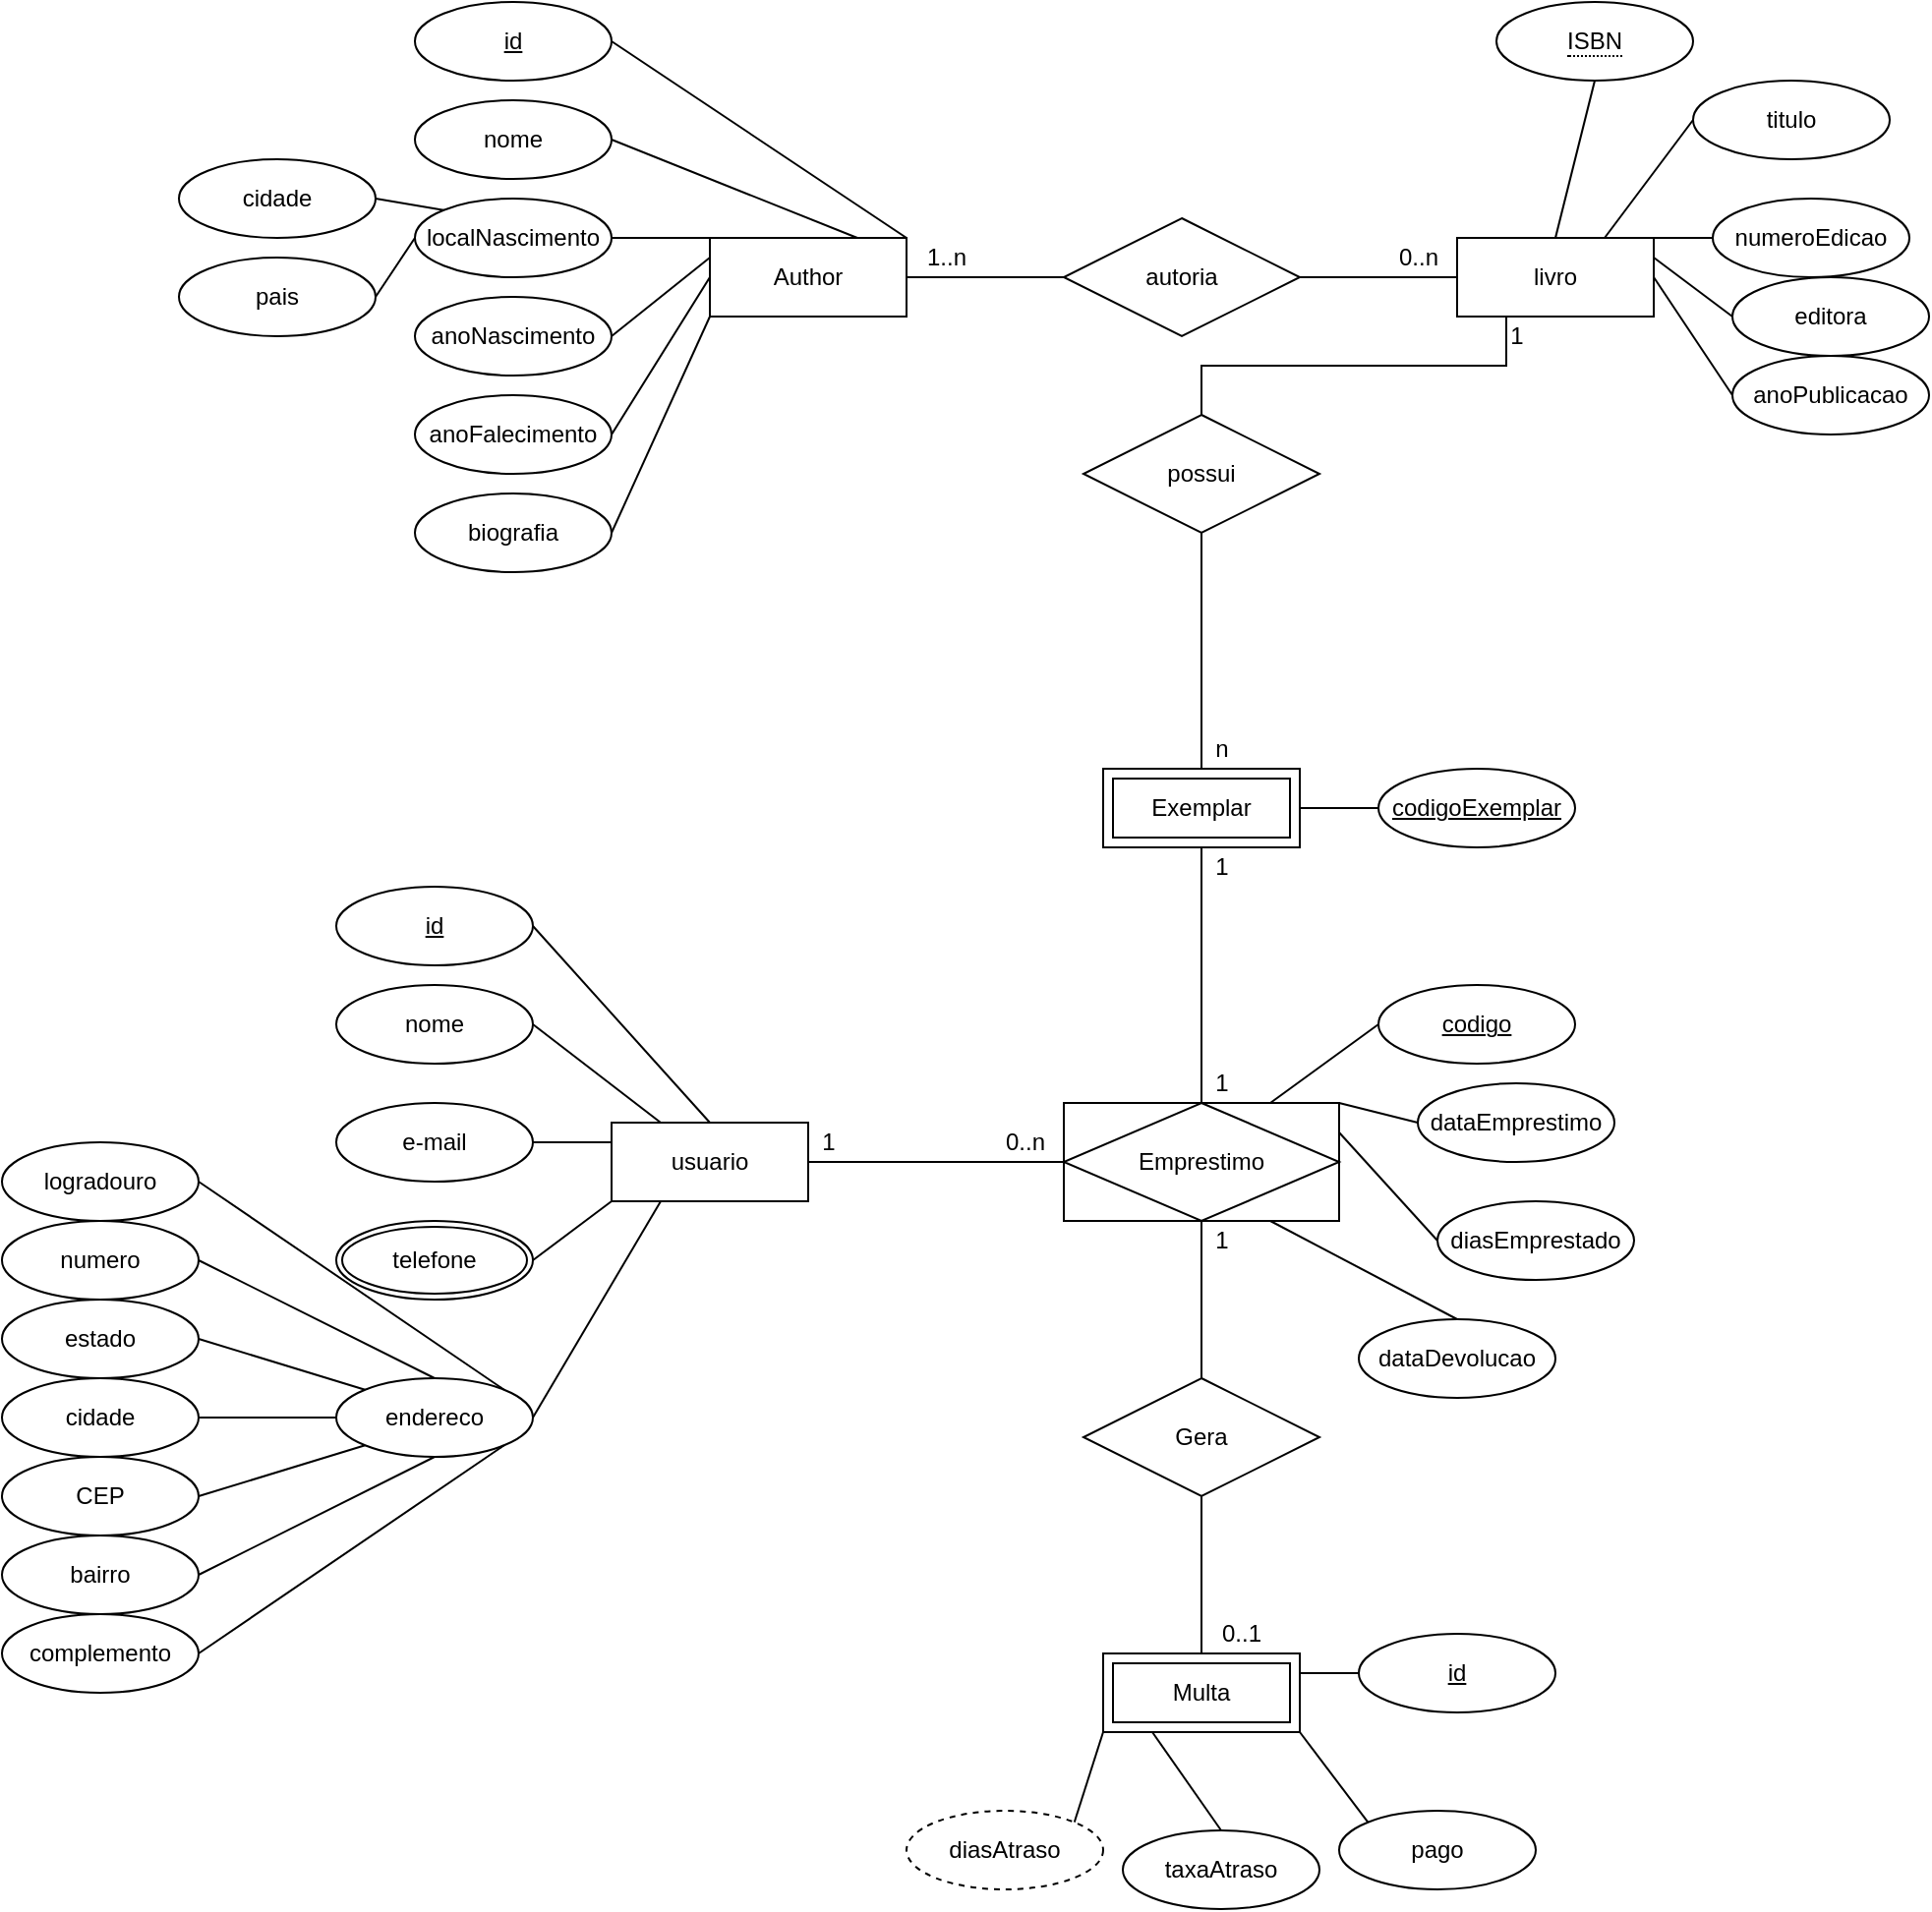 <mxfile version="14.9.6" type="device"><diagram id="MHkU9fgcG_jjzwRfzNsh" name="Page-1"><mxGraphModel dx="1641" dy="851" grid="1" gridSize="10" guides="1" tooltips="1" connect="1" arrows="1" fold="1" page="1" pageScale="1" pageWidth="850" pageHeight="1100" math="0" shadow="0"><root><mxCell id="0"/><mxCell id="1" parent="0"/><mxCell id="nPql7dLKMN20o7t5xxib-20" style="edgeStyle=orthogonalEdgeStyle;rounded=0;orthogonalLoop=1;jettySize=auto;html=1;exitX=1;exitY=0.5;exitDx=0;exitDy=0;entryX=0;entryY=0.5;entryDx=0;entryDy=0;endArrow=none;endFill=0;" parent="1" source="HRNUDSs8KzSG2ins1wVb-1" target="HRNUDSs8KzSG2ins1wVb-59" edge="1"><mxGeometry relative="1" as="geometry"/></mxCell><mxCell id="HRNUDSs8KzSG2ins1wVb-1" value="Author" style="whiteSpace=wrap;html=1;align=center;" parent="1" vertex="1"><mxGeometry x="210" y="130" width="100" height="40" as="geometry"/></mxCell><mxCell id="HRNUDSs8KzSG2ins1wVb-76" style="edgeStyle=none;rounded=0;orthogonalLoop=1;jettySize=auto;html=1;exitX=1;exitY=0.5;exitDx=0;exitDy=0;entryX=0.75;entryY=0;entryDx=0;entryDy=0;endArrow=none;endFill=0;" parent="1" source="HRNUDSs8KzSG2ins1wVb-2" target="HRNUDSs8KzSG2ins1wVb-1" edge="1"><mxGeometry relative="1" as="geometry"/></mxCell><mxCell id="HRNUDSs8KzSG2ins1wVb-2" value="nome" style="ellipse;whiteSpace=wrap;html=1;align=center;" parent="1" vertex="1"><mxGeometry x="60" y="60" width="100" height="40" as="geometry"/></mxCell><mxCell id="HRNUDSs8KzSG2ins1wVb-80" style="edgeStyle=none;rounded=0;orthogonalLoop=1;jettySize=auto;html=1;exitX=1;exitY=0.5;exitDx=0;exitDy=0;entryX=0;entryY=0.25;entryDx=0;entryDy=0;endArrow=none;endFill=0;" parent="1" source="HRNUDSs8KzSG2ins1wVb-3" target="HRNUDSs8KzSG2ins1wVb-1" edge="1"><mxGeometry relative="1" as="geometry"/></mxCell><mxCell id="HRNUDSs8KzSG2ins1wVb-3" value="anoNascimento" style="ellipse;whiteSpace=wrap;html=1;align=center;" parent="1" vertex="1"><mxGeometry x="60" y="160" width="100" height="40" as="geometry"/></mxCell><mxCell id="HRNUDSs8KzSG2ins1wVb-81" style="edgeStyle=none;rounded=0;orthogonalLoop=1;jettySize=auto;html=1;exitX=1;exitY=0.5;exitDx=0;exitDy=0;entryX=0;entryY=0.5;entryDx=0;entryDy=0;endArrow=none;endFill=0;" parent="1" source="HRNUDSs8KzSG2ins1wVb-4" target="HRNUDSs8KzSG2ins1wVb-1" edge="1"><mxGeometry relative="1" as="geometry"/></mxCell><mxCell id="HRNUDSs8KzSG2ins1wVb-4" value="anoFalecimento" style="ellipse;whiteSpace=wrap;html=1;align=center;" parent="1" vertex="1"><mxGeometry x="60" y="210" width="100" height="40" as="geometry"/></mxCell><mxCell id="HRNUDSs8KzSG2ins1wVb-75" style="edgeStyle=none;rounded=0;orthogonalLoop=1;jettySize=auto;html=1;exitX=1;exitY=0.5;exitDx=0;exitDy=0;entryX=1;entryY=0;entryDx=0;entryDy=0;endArrow=none;endFill=0;" parent="1" source="HRNUDSs8KzSG2ins1wVb-5" target="HRNUDSs8KzSG2ins1wVb-1" edge="1"><mxGeometry relative="1" as="geometry"/></mxCell><mxCell id="HRNUDSs8KzSG2ins1wVb-5" value="id" style="ellipse;whiteSpace=wrap;html=1;align=center;fontStyle=4;" parent="1" vertex="1"><mxGeometry x="60" y="10" width="100" height="40" as="geometry"/></mxCell><mxCell id="HRNUDSs8KzSG2ins1wVb-77" style="edgeStyle=none;rounded=0;orthogonalLoop=1;jettySize=auto;html=1;exitX=1;exitY=0.5;exitDx=0;exitDy=0;entryX=0;entryY=0;entryDx=0;entryDy=0;endArrow=none;endFill=0;" parent="1" source="HRNUDSs8KzSG2ins1wVb-6" target="HRNUDSs8KzSG2ins1wVb-1" edge="1"><mxGeometry relative="1" as="geometry"/></mxCell><mxCell id="HRNUDSs8KzSG2ins1wVb-6" value="localNascimento" style="ellipse;whiteSpace=wrap;html=1;align=center;" parent="1" vertex="1"><mxGeometry x="60" y="110" width="100" height="40" as="geometry"/></mxCell><mxCell id="HRNUDSs8KzSG2ins1wVb-78" style="edgeStyle=none;rounded=0;orthogonalLoop=1;jettySize=auto;html=1;exitX=1;exitY=0.5;exitDx=0;exitDy=0;entryX=0;entryY=0;entryDx=0;entryDy=0;endArrow=none;endFill=0;" parent="1" source="HRNUDSs8KzSG2ins1wVb-7" target="HRNUDSs8KzSG2ins1wVb-6" edge="1"><mxGeometry relative="1" as="geometry"/></mxCell><mxCell id="HRNUDSs8KzSG2ins1wVb-7" value="cidade" style="ellipse;whiteSpace=wrap;html=1;align=center;" parent="1" vertex="1"><mxGeometry x="-60" y="90" width="100" height="40" as="geometry"/></mxCell><mxCell id="HRNUDSs8KzSG2ins1wVb-79" style="edgeStyle=none;rounded=0;orthogonalLoop=1;jettySize=auto;html=1;exitX=1;exitY=0.5;exitDx=0;exitDy=0;entryX=0;entryY=0.5;entryDx=0;entryDy=0;endArrow=none;endFill=0;" parent="1" source="HRNUDSs8KzSG2ins1wVb-8" target="HRNUDSs8KzSG2ins1wVb-6" edge="1"><mxGeometry relative="1" as="geometry"/></mxCell><mxCell id="HRNUDSs8KzSG2ins1wVb-8" value="pais" style="ellipse;whiteSpace=wrap;html=1;align=center;" parent="1" vertex="1"><mxGeometry x="-60" y="140" width="100" height="40" as="geometry"/></mxCell><mxCell id="HRNUDSs8KzSG2ins1wVb-82" style="edgeStyle=none;rounded=0;orthogonalLoop=1;jettySize=auto;html=1;exitX=1;exitY=0.5;exitDx=0;exitDy=0;entryX=0;entryY=1;entryDx=0;entryDy=0;endArrow=none;endFill=0;" parent="1" source="HRNUDSs8KzSG2ins1wVb-9" target="HRNUDSs8KzSG2ins1wVb-1" edge="1"><mxGeometry relative="1" as="geometry"/></mxCell><mxCell id="HRNUDSs8KzSG2ins1wVb-9" value="biografia" style="ellipse;whiteSpace=wrap;html=1;align=center;" parent="1" vertex="1"><mxGeometry x="60" y="260" width="100" height="40" as="geometry"/></mxCell><mxCell id="HRNUDSs8KzSG2ins1wVb-70" style="edgeStyle=none;rounded=0;orthogonalLoop=1;jettySize=auto;html=1;exitX=0.5;exitY=0;exitDx=0;exitDy=0;entryX=0.5;entryY=1;entryDx=0;entryDy=0;endArrow=none;endFill=0;" parent="1" source="HRNUDSs8KzSG2ins1wVb-10" target="HRNUDSs8KzSG2ins1wVb-11" edge="1"><mxGeometry relative="1" as="geometry"/></mxCell><mxCell id="nPql7dLKMN20o7t5xxib-18" style="edgeStyle=orthogonalEdgeStyle;rounded=0;orthogonalLoop=1;jettySize=auto;html=1;exitX=0.25;exitY=1;exitDx=0;exitDy=0;entryX=0.5;entryY=0;entryDx=0;entryDy=0;endArrow=none;endFill=0;" parent="1" source="HRNUDSs8KzSG2ins1wVb-10" target="HRNUDSs8KzSG2ins1wVb-63" edge="1"><mxGeometry relative="1" as="geometry"/></mxCell><mxCell id="HRNUDSs8KzSG2ins1wVb-10" value="livro" style="whiteSpace=wrap;html=1;align=center;" parent="1" vertex="1"><mxGeometry x="590" y="130" width="100" height="40" as="geometry"/></mxCell><mxCell id="HRNUDSs8KzSG2ins1wVb-11" value="&lt;span style=&quot;border-bottom: 1px dotted&quot;&gt;ISBN&lt;/span&gt;" style="ellipse;whiteSpace=wrap;html=1;align=center;" parent="1" vertex="1"><mxGeometry x="610" y="10" width="100" height="40" as="geometry"/></mxCell><mxCell id="HRNUDSs8KzSG2ins1wVb-71" style="edgeStyle=none;rounded=0;orthogonalLoop=1;jettySize=auto;html=1;exitX=0;exitY=0.5;exitDx=0;exitDy=0;entryX=0.75;entryY=0;entryDx=0;entryDy=0;endArrow=none;endFill=0;" parent="1" source="HRNUDSs8KzSG2ins1wVb-12" target="HRNUDSs8KzSG2ins1wVb-10" edge="1"><mxGeometry relative="1" as="geometry"/></mxCell><mxCell id="HRNUDSs8KzSG2ins1wVb-12" value="titulo" style="ellipse;whiteSpace=wrap;html=1;align=center;" parent="1" vertex="1"><mxGeometry x="710" y="50" width="100" height="40" as="geometry"/></mxCell><mxCell id="HRNUDSs8KzSG2ins1wVb-72" style="edgeStyle=none;rounded=0;orthogonalLoop=1;jettySize=auto;html=1;exitX=0;exitY=0.5;exitDx=0;exitDy=0;entryX=1;entryY=0;entryDx=0;entryDy=0;endArrow=none;endFill=0;" parent="1" source="HRNUDSs8KzSG2ins1wVb-13" target="HRNUDSs8KzSG2ins1wVb-10" edge="1"><mxGeometry relative="1" as="geometry"/></mxCell><mxCell id="HRNUDSs8KzSG2ins1wVb-13" value="numeroEdicao" style="ellipse;whiteSpace=wrap;html=1;align=center;" parent="1" vertex="1"><mxGeometry x="720" y="110" width="100" height="40" as="geometry"/></mxCell><mxCell id="HRNUDSs8KzSG2ins1wVb-73" style="edgeStyle=none;rounded=0;orthogonalLoop=1;jettySize=auto;html=1;exitX=0;exitY=0.5;exitDx=0;exitDy=0;entryX=1;entryY=0.25;entryDx=0;entryDy=0;endArrow=none;endFill=0;" parent="1" source="HRNUDSs8KzSG2ins1wVb-14" target="HRNUDSs8KzSG2ins1wVb-10" edge="1"><mxGeometry relative="1" as="geometry"/></mxCell><mxCell id="HRNUDSs8KzSG2ins1wVb-14" value="editora" style="ellipse;whiteSpace=wrap;html=1;align=center;" parent="1" vertex="1"><mxGeometry x="730" y="150" width="100" height="40" as="geometry"/></mxCell><mxCell id="HRNUDSs8KzSG2ins1wVb-74" style="edgeStyle=none;rounded=0;orthogonalLoop=1;jettySize=auto;html=1;exitX=0;exitY=0.5;exitDx=0;exitDy=0;entryX=1;entryY=0.5;entryDx=0;entryDy=0;endArrow=none;endFill=0;" parent="1" source="HRNUDSs8KzSG2ins1wVb-15" target="HRNUDSs8KzSG2ins1wVb-10" edge="1"><mxGeometry relative="1" as="geometry"/></mxCell><mxCell id="HRNUDSs8KzSG2ins1wVb-15" value="anoPublicacao" style="ellipse;whiteSpace=wrap;html=1;align=center;" parent="1" vertex="1"><mxGeometry x="730" y="190" width="100" height="40" as="geometry"/></mxCell><mxCell id="HRNUDSs8KzSG2ins1wVb-99" style="edgeStyle=none;rounded=0;orthogonalLoop=1;jettySize=auto;html=1;exitX=0;exitY=0.5;exitDx=0;exitDy=0;entryX=1;entryY=0.5;entryDx=0;entryDy=0;endArrow=none;endFill=0;" parent="1" source="HRNUDSs8KzSG2ins1wVb-20" edge="1"><mxGeometry relative="1" as="geometry"><mxPoint x="510" y="420" as="targetPoint"/></mxGeometry></mxCell><mxCell id="HRNUDSs8KzSG2ins1wVb-20" value="codigoExemplar" style="ellipse;whiteSpace=wrap;html=1;align=center;fontStyle=4;" parent="1" vertex="1"><mxGeometry x="550" y="400" width="100" height="40" as="geometry"/></mxCell><mxCell id="nPql7dLKMN20o7t5xxib-15" style="edgeStyle=orthogonalEdgeStyle;rounded=0;orthogonalLoop=1;jettySize=auto;html=1;exitX=1;exitY=0.5;exitDx=0;exitDy=0;endArrow=none;endFill=0;" parent="1" source="HRNUDSs8KzSG2ins1wVb-22" target="HRNUDSs8KzSG2ins1wVb-58" edge="1"><mxGeometry relative="1" as="geometry"/></mxCell><mxCell id="HRNUDSs8KzSG2ins1wVb-22" value="usuario" style="whiteSpace=wrap;html=1;align=center;" parent="1" vertex="1"><mxGeometry x="160" y="580" width="100" height="40" as="geometry"/></mxCell><mxCell id="HRNUDSs8KzSG2ins1wVb-88" style="edgeStyle=none;rounded=0;orthogonalLoop=1;jettySize=auto;html=1;exitX=1;exitY=0.5;exitDx=0;exitDy=0;entryX=0.5;entryY=0;entryDx=0;entryDy=0;endArrow=none;endFill=0;" parent="1" source="HRNUDSs8KzSG2ins1wVb-23" target="HRNUDSs8KzSG2ins1wVb-22" edge="1"><mxGeometry relative="1" as="geometry"/></mxCell><mxCell id="HRNUDSs8KzSG2ins1wVb-23" value="id" style="ellipse;whiteSpace=wrap;html=1;align=center;fontStyle=4;" parent="1" vertex="1"><mxGeometry x="20" y="460" width="100" height="40" as="geometry"/></mxCell><mxCell id="HRNUDSs8KzSG2ins1wVb-87" style="edgeStyle=none;rounded=0;orthogonalLoop=1;jettySize=auto;html=1;exitX=1;exitY=0.5;exitDx=0;exitDy=0;entryX=0.25;entryY=0;entryDx=0;entryDy=0;endArrow=none;endFill=0;" parent="1" source="HRNUDSs8KzSG2ins1wVb-24" target="HRNUDSs8KzSG2ins1wVb-22" edge="1"><mxGeometry relative="1" as="geometry"/></mxCell><mxCell id="HRNUDSs8KzSG2ins1wVb-24" value="nome" style="ellipse;whiteSpace=wrap;html=1;align=center;" parent="1" vertex="1"><mxGeometry x="20" y="510" width="100" height="40" as="geometry"/></mxCell><mxCell id="HRNUDSs8KzSG2ins1wVb-85" style="edgeStyle=none;rounded=0;orthogonalLoop=1;jettySize=auto;html=1;exitX=1;exitY=0.5;exitDx=0;exitDy=0;entryX=0.25;entryY=1;entryDx=0;entryDy=0;endArrow=none;endFill=0;" parent="1" source="HRNUDSs8KzSG2ins1wVb-25" target="HRNUDSs8KzSG2ins1wVb-22" edge="1"><mxGeometry relative="1" as="geometry"/></mxCell><mxCell id="HRNUDSs8KzSG2ins1wVb-25" value="endereco" style="ellipse;whiteSpace=wrap;html=1;align=center;" parent="1" vertex="1"><mxGeometry x="20" y="710" width="100" height="40" as="geometry"/></mxCell><mxCell id="HRNUDSs8KzSG2ins1wVb-86" style="edgeStyle=none;rounded=0;orthogonalLoop=1;jettySize=auto;html=1;exitX=1;exitY=0.5;exitDx=0;exitDy=0;entryX=0;entryY=0.25;entryDx=0;entryDy=0;endArrow=none;endFill=0;" parent="1" source="HRNUDSs8KzSG2ins1wVb-26" target="HRNUDSs8KzSG2ins1wVb-22" edge="1"><mxGeometry relative="1" as="geometry"/></mxCell><mxCell id="HRNUDSs8KzSG2ins1wVb-26" value="e-mail" style="ellipse;whiteSpace=wrap;html=1;align=center;" parent="1" vertex="1"><mxGeometry x="20" y="570" width="100" height="40" as="geometry"/></mxCell><mxCell id="HRNUDSs8KzSG2ins1wVb-93" style="edgeStyle=none;rounded=0;orthogonalLoop=1;jettySize=auto;html=1;exitX=1;exitY=0.5;exitDx=0;exitDy=0;entryX=1;entryY=0;entryDx=0;entryDy=0;endArrow=none;endFill=0;" parent="1" source="HRNUDSs8KzSG2ins1wVb-27" target="HRNUDSs8KzSG2ins1wVb-25" edge="1"><mxGeometry relative="1" as="geometry"/></mxCell><mxCell id="HRNUDSs8KzSG2ins1wVb-27" value="logradouro" style="ellipse;whiteSpace=wrap;html=1;align=center;" parent="1" vertex="1"><mxGeometry x="-150" y="590" width="100" height="40" as="geometry"/></mxCell><mxCell id="HRNUDSs8KzSG2ins1wVb-84" style="edgeStyle=none;rounded=0;orthogonalLoop=1;jettySize=auto;html=1;exitX=1;exitY=0.5;exitDx=0;exitDy=0;entryX=0;entryY=1;entryDx=0;entryDy=0;endArrow=none;endFill=0;" parent="1" source="HRNUDSs8KzSG2ins1wVb-28" target="HRNUDSs8KzSG2ins1wVb-22" edge="1"><mxGeometry relative="1" as="geometry"/></mxCell><mxCell id="HRNUDSs8KzSG2ins1wVb-28" value="telefone" style="ellipse;shape=doubleEllipse;margin=3;whiteSpace=wrap;html=1;align=center;" parent="1" vertex="1"><mxGeometry x="20" y="630" width="100" height="40" as="geometry"/></mxCell><mxCell id="HRNUDSs8KzSG2ins1wVb-94" style="edgeStyle=none;rounded=0;orthogonalLoop=1;jettySize=auto;html=1;exitX=1;exitY=0.5;exitDx=0;exitDy=0;entryX=0.5;entryY=0;entryDx=0;entryDy=0;endArrow=none;endFill=0;" parent="1" source="HRNUDSs8KzSG2ins1wVb-29" target="HRNUDSs8KzSG2ins1wVb-25" edge="1"><mxGeometry relative="1" as="geometry"/></mxCell><mxCell id="HRNUDSs8KzSG2ins1wVb-29" value="numero" style="ellipse;whiteSpace=wrap;html=1;align=center;" parent="1" vertex="1"><mxGeometry x="-150" y="630" width="100" height="40" as="geometry"/></mxCell><mxCell id="HRNUDSs8KzSG2ins1wVb-89" style="edgeStyle=none;rounded=0;orthogonalLoop=1;jettySize=auto;html=1;exitX=1;exitY=0.5;exitDx=0;exitDy=0;entryX=1;entryY=1;entryDx=0;entryDy=0;endArrow=none;endFill=0;" parent="1" source="HRNUDSs8KzSG2ins1wVb-30" target="HRNUDSs8KzSG2ins1wVb-25" edge="1"><mxGeometry relative="1" as="geometry"/></mxCell><mxCell id="HRNUDSs8KzSG2ins1wVb-30" value="complemento" style="ellipse;whiteSpace=wrap;html=1;align=center;" parent="1" vertex="1"><mxGeometry x="-150" y="830" width="100" height="40" as="geometry"/></mxCell><mxCell id="HRNUDSs8KzSG2ins1wVb-90" style="edgeStyle=none;rounded=0;orthogonalLoop=1;jettySize=auto;html=1;exitX=1;exitY=0.5;exitDx=0;exitDy=0;entryX=0.5;entryY=1;entryDx=0;entryDy=0;endArrow=none;endFill=0;" parent="1" source="HRNUDSs8KzSG2ins1wVb-31" target="HRNUDSs8KzSG2ins1wVb-25" edge="1"><mxGeometry relative="1" as="geometry"/></mxCell><mxCell id="HRNUDSs8KzSG2ins1wVb-31" value="bairro" style="ellipse;whiteSpace=wrap;html=1;align=center;" parent="1" vertex="1"><mxGeometry x="-150" y="790" width="100" height="40" as="geometry"/></mxCell><mxCell id="HRNUDSs8KzSG2ins1wVb-91" style="edgeStyle=none;rounded=0;orthogonalLoop=1;jettySize=auto;html=1;exitX=1;exitY=0.5;exitDx=0;exitDy=0;entryX=0;entryY=1;entryDx=0;entryDy=0;endArrow=none;endFill=0;" parent="1" source="HRNUDSs8KzSG2ins1wVb-32" target="HRNUDSs8KzSG2ins1wVb-25" edge="1"><mxGeometry relative="1" as="geometry"/></mxCell><mxCell id="HRNUDSs8KzSG2ins1wVb-32" value="CEP" style="ellipse;whiteSpace=wrap;html=1;align=center;" parent="1" vertex="1"><mxGeometry x="-150" y="750" width="100" height="40" as="geometry"/></mxCell><mxCell id="HRNUDSs8KzSG2ins1wVb-92" style="edgeStyle=none;rounded=0;orthogonalLoop=1;jettySize=auto;html=1;exitX=1;exitY=0.5;exitDx=0;exitDy=0;endArrow=none;endFill=0;" parent="1" source="HRNUDSs8KzSG2ins1wVb-33" target="HRNUDSs8KzSG2ins1wVb-25" edge="1"><mxGeometry relative="1" as="geometry"/></mxCell><mxCell id="HRNUDSs8KzSG2ins1wVb-33" value="cidade" style="ellipse;whiteSpace=wrap;html=1;align=center;" parent="1" vertex="1"><mxGeometry x="-150" y="710" width="100" height="40" as="geometry"/></mxCell><mxCell id="HRNUDSs8KzSG2ins1wVb-95" style="edgeStyle=none;rounded=0;orthogonalLoop=1;jettySize=auto;html=1;exitX=1;exitY=0.5;exitDx=0;exitDy=0;entryX=0;entryY=0;entryDx=0;entryDy=0;endArrow=none;endFill=0;" parent="1" source="HRNUDSs8KzSG2ins1wVb-34" target="HRNUDSs8KzSG2ins1wVb-25" edge="1"><mxGeometry relative="1" as="geometry"/></mxCell><mxCell id="HRNUDSs8KzSG2ins1wVb-34" value="estado" style="ellipse;whiteSpace=wrap;html=1;align=center;" parent="1" vertex="1"><mxGeometry x="-150" y="670" width="100" height="40" as="geometry"/></mxCell><mxCell id="HRNUDSs8KzSG2ins1wVb-100" style="edgeStyle=none;rounded=0;orthogonalLoop=1;jettySize=auto;html=1;exitX=0;exitY=0.5;exitDx=0;exitDy=0;entryX=0.75;entryY=0;entryDx=0;entryDy=0;endArrow=none;endFill=0;" parent="1" source="HRNUDSs8KzSG2ins1wVb-41" target="HRNUDSs8KzSG2ins1wVb-58" edge="1"><mxGeometry relative="1" as="geometry"/></mxCell><mxCell id="HRNUDSs8KzSG2ins1wVb-41" value="codigo" style="ellipse;whiteSpace=wrap;html=1;align=center;fontStyle=4;" parent="1" vertex="1"><mxGeometry x="550" y="510" width="100" height="40" as="geometry"/></mxCell><mxCell id="HRNUDSs8KzSG2ins1wVb-101" style="edgeStyle=none;rounded=0;orthogonalLoop=1;jettySize=auto;html=1;exitX=0;exitY=0.5;exitDx=0;exitDy=0;entryX=1;entryY=0;entryDx=0;entryDy=0;endArrow=none;endFill=0;" parent="1" source="HRNUDSs8KzSG2ins1wVb-42" target="HRNUDSs8KzSG2ins1wVb-58" edge="1"><mxGeometry relative="1" as="geometry"/></mxCell><mxCell id="HRNUDSs8KzSG2ins1wVb-42" value="dataEmprestimo" style="ellipse;whiteSpace=wrap;html=1;align=center;" parent="1" vertex="1"><mxGeometry x="570" y="560" width="100" height="40" as="geometry"/></mxCell><mxCell id="HRNUDSs8KzSG2ins1wVb-102" style="edgeStyle=none;rounded=0;orthogonalLoop=1;jettySize=auto;html=1;exitX=0;exitY=0.5;exitDx=0;exitDy=0;entryX=1;entryY=0.25;entryDx=0;entryDy=0;endArrow=none;endFill=0;" parent="1" source="HRNUDSs8KzSG2ins1wVb-44" target="HRNUDSs8KzSG2ins1wVb-58" edge="1"><mxGeometry relative="1" as="geometry"/></mxCell><mxCell id="HRNUDSs8KzSG2ins1wVb-44" value="diasEmprestado" style="ellipse;whiteSpace=wrap;html=1;align=center;" parent="1" vertex="1"><mxGeometry x="580" y="620" width="100" height="40" as="geometry"/></mxCell><mxCell id="HRNUDSs8KzSG2ins1wVb-104" style="edgeStyle=none;rounded=0;orthogonalLoop=1;jettySize=auto;html=1;exitX=0.5;exitY=0;exitDx=0;exitDy=0;entryX=0.75;entryY=1;entryDx=0;entryDy=0;endArrow=none;endFill=0;" parent="1" source="HRNUDSs8KzSG2ins1wVb-46" target="HRNUDSs8KzSG2ins1wVb-58" edge="1"><mxGeometry relative="1" as="geometry"/></mxCell><mxCell id="HRNUDSs8KzSG2ins1wVb-46" value="dataDevolucao" style="ellipse;whiteSpace=wrap;html=1;align=center;" parent="1" vertex="1"><mxGeometry x="540" y="680" width="100" height="40" as="geometry"/></mxCell><mxCell id="HRNUDSs8KzSG2ins1wVb-47" value="Multa" style="shape=ext;margin=3;double=1;whiteSpace=wrap;html=1;align=center;" parent="1" vertex="1"><mxGeometry x="410" y="850" width="100" height="40" as="geometry"/></mxCell><mxCell id="HRNUDSs8KzSG2ins1wVb-96" style="edgeStyle=none;rounded=0;orthogonalLoop=1;jettySize=auto;html=1;exitX=1;exitY=0;exitDx=0;exitDy=0;entryX=0;entryY=1;entryDx=0;entryDy=0;endArrow=none;endFill=0;" parent="1" source="HRNUDSs8KzSG2ins1wVb-54" target="HRNUDSs8KzSG2ins1wVb-47" edge="1"><mxGeometry relative="1" as="geometry"/></mxCell><mxCell id="HRNUDSs8KzSG2ins1wVb-54" value="diasAtraso" style="ellipse;whiteSpace=wrap;html=1;align=center;dashed=1;" parent="1" vertex="1"><mxGeometry x="310" y="930" width="100" height="40" as="geometry"/></mxCell><mxCell id="HRNUDSs8KzSG2ins1wVb-97" style="edgeStyle=none;rounded=0;orthogonalLoop=1;jettySize=auto;html=1;exitX=0.5;exitY=0;exitDx=0;exitDy=0;entryX=0.25;entryY=1;entryDx=0;entryDy=0;endArrow=none;endFill=0;" parent="1" source="HRNUDSs8KzSG2ins1wVb-56" target="HRNUDSs8KzSG2ins1wVb-47" edge="1"><mxGeometry relative="1" as="geometry"/></mxCell><mxCell id="HRNUDSs8KzSG2ins1wVb-56" value="taxaAtraso" style="ellipse;whiteSpace=wrap;html=1;align=center;" parent="1" vertex="1"><mxGeometry x="420" y="940" width="100" height="40" as="geometry"/></mxCell><mxCell id="HRNUDSs8KzSG2ins1wVb-98" style="edgeStyle=none;rounded=0;orthogonalLoop=1;jettySize=auto;html=1;exitX=0;exitY=0;exitDx=0;exitDy=0;entryX=1;entryY=1;entryDx=0;entryDy=0;endArrow=none;endFill=0;" parent="1" source="HRNUDSs8KzSG2ins1wVb-57" target="HRNUDSs8KzSG2ins1wVb-47" edge="1"><mxGeometry relative="1" as="geometry"/></mxCell><mxCell id="HRNUDSs8KzSG2ins1wVb-57" value="pago" style="ellipse;whiteSpace=wrap;html=1;align=center;" parent="1" vertex="1"><mxGeometry x="530" y="930" width="100" height="40" as="geometry"/></mxCell><mxCell id="nPql7dLKMN20o7t5xxib-16" style="edgeStyle=orthogonalEdgeStyle;rounded=0;orthogonalLoop=1;jettySize=auto;html=1;exitX=0.5;exitY=0;exitDx=0;exitDy=0;endArrow=none;endFill=0;" parent="1" source="HRNUDSs8KzSG2ins1wVb-58" target="HRNUDSs8KzSG2ins1wVb-105" edge="1"><mxGeometry relative="1" as="geometry"/></mxCell><mxCell id="HRNUDSs8KzSG2ins1wVb-58" value="Emprestimo" style="shape=associativeEntity;whiteSpace=wrap;html=1;align=center;" parent="1" vertex="1"><mxGeometry x="390" y="570" width="140" height="60" as="geometry"/></mxCell><mxCell id="nPql7dLKMN20o7t5xxib-19" style="edgeStyle=orthogonalEdgeStyle;rounded=0;orthogonalLoop=1;jettySize=auto;html=1;exitX=1;exitY=0.5;exitDx=0;exitDy=0;entryX=0;entryY=0.5;entryDx=0;entryDy=0;endArrow=none;endFill=0;" parent="1" source="HRNUDSs8KzSG2ins1wVb-59" target="HRNUDSs8KzSG2ins1wVb-10" edge="1"><mxGeometry relative="1" as="geometry"/></mxCell><mxCell id="HRNUDSs8KzSG2ins1wVb-59" value="autoria" style="shape=rhombus;perimeter=rhombusPerimeter;whiteSpace=wrap;html=1;align=center;" parent="1" vertex="1"><mxGeometry x="390" y="120" width="120" height="60" as="geometry"/></mxCell><mxCell id="nPql7dLKMN20o7t5xxib-17" style="edgeStyle=orthogonalEdgeStyle;rounded=0;orthogonalLoop=1;jettySize=auto;html=1;exitX=0.5;exitY=1;exitDx=0;exitDy=0;endArrow=none;endFill=0;" parent="1" source="HRNUDSs8KzSG2ins1wVb-63" target="HRNUDSs8KzSG2ins1wVb-105" edge="1"><mxGeometry relative="1" as="geometry"/></mxCell><mxCell id="HRNUDSs8KzSG2ins1wVb-63" value="possui" style="shape=rhombus;perimeter=rhombusPerimeter;whiteSpace=wrap;html=1;align=center;" parent="1" vertex="1"><mxGeometry x="400" y="220" width="120" height="60" as="geometry"/></mxCell><mxCell id="HRNUDSs8KzSG2ins1wVb-105" value="Exemplar" style="shape=ext;margin=3;double=1;whiteSpace=wrap;html=1;align=center;" parent="1" vertex="1"><mxGeometry x="410" y="400" width="100" height="40" as="geometry"/></mxCell><mxCell id="nPql7dLKMN20o7t5xxib-3" value="1" style="text;html=1;align=center;verticalAlign=middle;resizable=0;points=[];autosize=1;strokeColor=none;" parent="1" vertex="1"><mxGeometry x="260" y="580" width="20" height="20" as="geometry"/></mxCell><mxCell id="nPql7dLKMN20o7t5xxib-4" value="0..n" style="text;html=1;align=center;verticalAlign=middle;resizable=0;points=[];autosize=1;strokeColor=none;" parent="1" vertex="1"><mxGeometry x="350" y="580" width="40" height="20" as="geometry"/></mxCell><mxCell id="nPql7dLKMN20o7t5xxib-5" value="1..n" style="text;html=1;align=center;verticalAlign=middle;resizable=0;points=[];autosize=1;strokeColor=none;" parent="1" vertex="1"><mxGeometry x="310" y="130" width="40" height="20" as="geometry"/></mxCell><mxCell id="nPql7dLKMN20o7t5xxib-6" value="0..n" style="text;html=1;align=center;verticalAlign=middle;resizable=0;points=[];autosize=1;strokeColor=none;" parent="1" vertex="1"><mxGeometry x="550" y="130" width="40" height="20" as="geometry"/></mxCell><mxCell id="nPql7dLKMN20o7t5xxib-7" value="1" style="text;html=1;align=center;verticalAlign=middle;resizable=0;points=[];autosize=1;strokeColor=none;" parent="1" vertex="1"><mxGeometry x="610" y="170" width="20" height="20" as="geometry"/></mxCell><mxCell id="nPql7dLKMN20o7t5xxib-8" value="n" style="text;html=1;align=center;verticalAlign=middle;resizable=0;points=[];autosize=1;strokeColor=none;" parent="1" vertex="1"><mxGeometry x="460" y="380" width="20" height="20" as="geometry"/></mxCell><mxCell id="nPql7dLKMN20o7t5xxib-9" value="1" style="text;html=1;align=center;verticalAlign=middle;resizable=0;points=[];autosize=1;strokeColor=none;" parent="1" vertex="1"><mxGeometry x="460" y="440" width="20" height="20" as="geometry"/></mxCell><mxCell id="nPql7dLKMN20o7t5xxib-10" value="1" style="text;html=1;align=center;verticalAlign=middle;resizable=0;points=[];autosize=1;strokeColor=none;" parent="1" vertex="1"><mxGeometry x="460" y="550" width="20" height="20" as="geometry"/></mxCell><mxCell id="nPql7dLKMN20o7t5xxib-11" value="1" style="text;html=1;align=center;verticalAlign=middle;resizable=0;points=[];autosize=1;strokeColor=none;" parent="1" vertex="1"><mxGeometry x="460" y="630" width="20" height="20" as="geometry"/></mxCell><mxCell id="nPql7dLKMN20o7t5xxib-14" value="0..1" style="text;html=1;align=center;verticalAlign=middle;resizable=0;points=[];autosize=1;strokeColor=none;" parent="1" vertex="1"><mxGeometry x="460" y="830" width="40" height="20" as="geometry"/></mxCell><mxCell id="77rz2y0ewrVZtlyr_rgK-3" style="edgeStyle=orthogonalEdgeStyle;rounded=0;orthogonalLoop=1;jettySize=auto;html=1;exitX=0.5;exitY=1;exitDx=0;exitDy=0;endArrow=none;endFill=0;" parent="1" source="77rz2y0ewrVZtlyr_rgK-2" target="HRNUDSs8KzSG2ins1wVb-47" edge="1"><mxGeometry relative="1" as="geometry"/></mxCell><mxCell id="77rz2y0ewrVZtlyr_rgK-4" style="edgeStyle=orthogonalEdgeStyle;rounded=0;orthogonalLoop=1;jettySize=auto;html=1;endArrow=none;endFill=0;" parent="1" source="77rz2y0ewrVZtlyr_rgK-2" target="HRNUDSs8KzSG2ins1wVb-58" edge="1"><mxGeometry relative="1" as="geometry"/></mxCell><mxCell id="77rz2y0ewrVZtlyr_rgK-2" value="Gera" style="shape=rhombus;perimeter=rhombusPerimeter;whiteSpace=wrap;html=1;align=center;" parent="1" vertex="1"><mxGeometry x="400" y="710" width="120" height="60" as="geometry"/></mxCell><mxCell id="mR5UevWK1EZ5CeXjW8bg-2" style="edgeStyle=orthogonalEdgeStyle;rounded=0;orthogonalLoop=1;jettySize=auto;html=1;entryX=1;entryY=0.25;entryDx=0;entryDy=0;endArrow=none;endFill=0;" parent="1" source="mR5UevWK1EZ5CeXjW8bg-1" target="HRNUDSs8KzSG2ins1wVb-47" edge="1"><mxGeometry relative="1" as="geometry"/></mxCell><mxCell id="mR5UevWK1EZ5CeXjW8bg-1" value="id" style="ellipse;whiteSpace=wrap;html=1;align=center;fontStyle=4;" parent="1" vertex="1"><mxGeometry x="540" y="840" width="100" height="40" as="geometry"/></mxCell></root></mxGraphModel></diagram></mxfile>